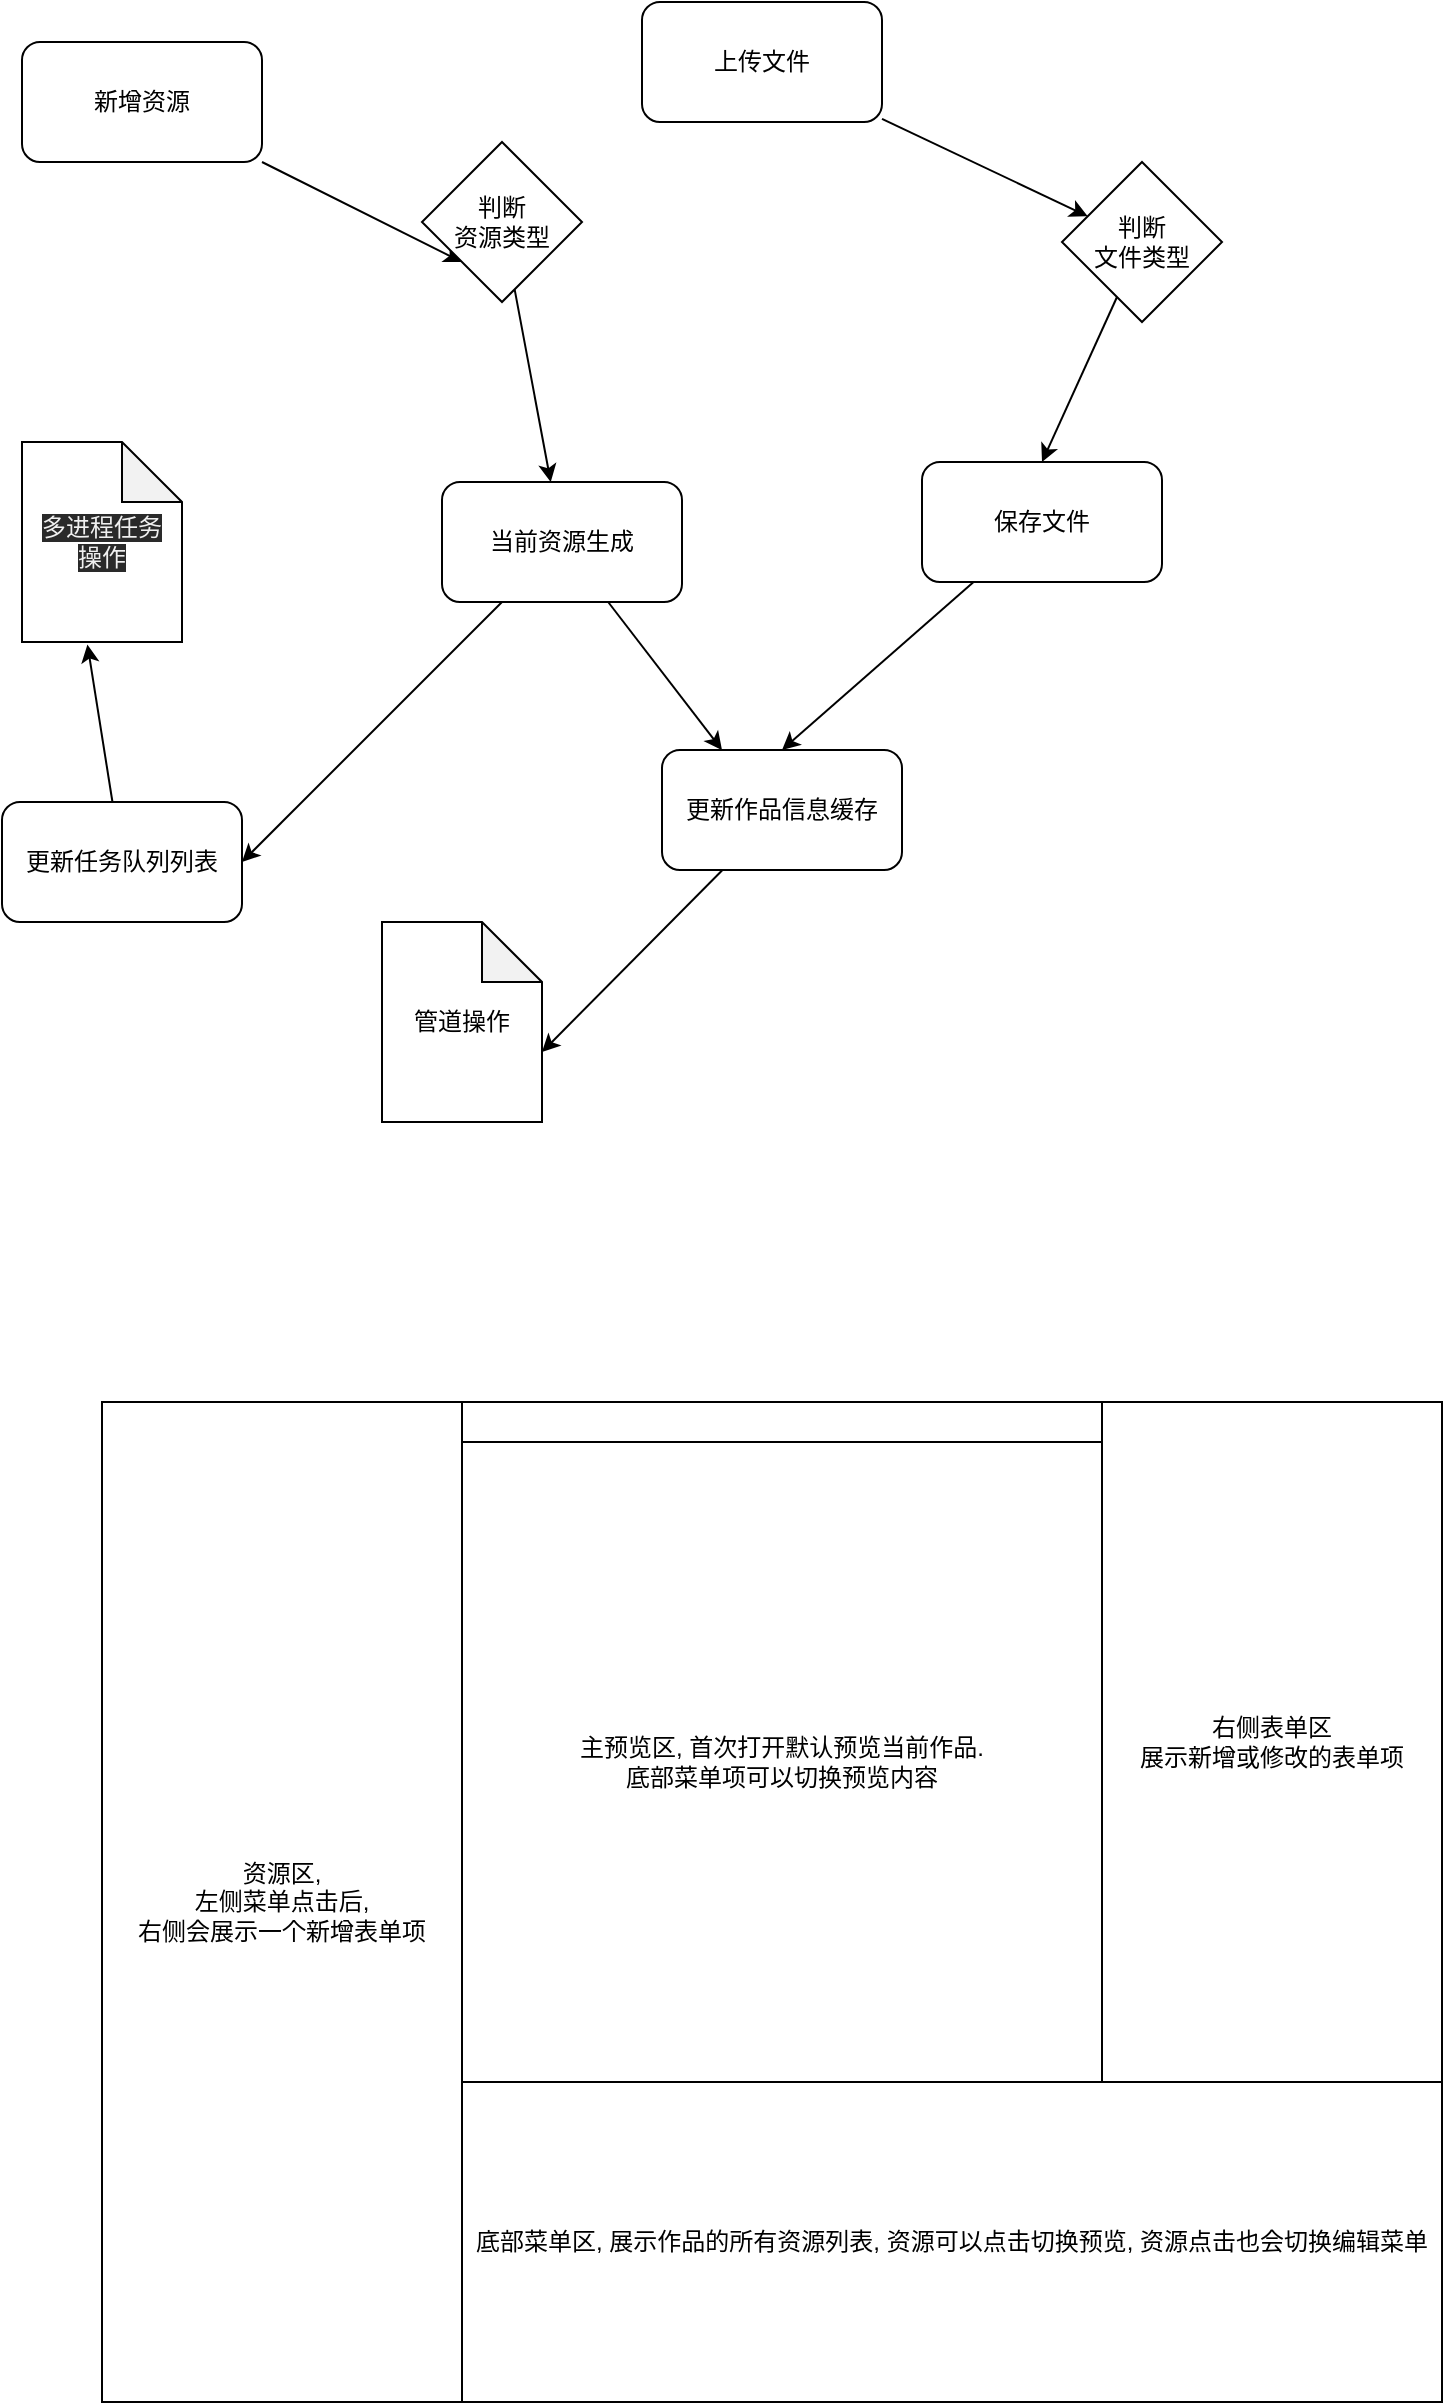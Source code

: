 <mxfile>
    <diagram id="HxDAMuxvc7gUuh7hg-CQ" name="第 1 页">
        <mxGraphModel dx="2462" dy="1015" grid="1" gridSize="10" guides="1" tooltips="1" connect="1" arrows="1" fold="1" page="1" pageScale="1" pageWidth="827" pageHeight="1169" math="0" shadow="0">
            <root>
                <mxCell id="0"/>
                <mxCell id="1" parent="0"/>
                <mxCell id="7" value="" style="edgeStyle=none;html=1;" edge="1" parent="1" source="2" target="4">
                    <mxGeometry relative="1" as="geometry"/>
                </mxCell>
                <mxCell id="2" value="上传文件" style="rounded=1;whiteSpace=wrap;html=1;" vertex="1" parent="1">
                    <mxGeometry x="-450" y="180" width="120" height="60" as="geometry"/>
                </mxCell>
                <mxCell id="29" style="edgeStyle=none;html=1;entryX=0.5;entryY=0;entryDx=0;entryDy=0;" edge="1" parent="1" source="4" target="28">
                    <mxGeometry relative="1" as="geometry"/>
                </mxCell>
                <mxCell id="4" value="判断&lt;br&gt;文件类型" style="rhombus;whiteSpace=wrap;html=1;" vertex="1" parent="1">
                    <mxGeometry x="-240" y="260" width="80" height="80" as="geometry"/>
                </mxCell>
                <mxCell id="43" style="edgeStyle=none;html=1;entryX=0;entryY=0;entryDx=80;entryDy=65;entryPerimeter=0;" edge="1" parent="1" source="11" target="41">
                    <mxGeometry relative="1" as="geometry"/>
                </mxCell>
                <mxCell id="11" value="更新作品信息缓存" style="rounded=1;whiteSpace=wrap;html=1;" vertex="1" parent="1">
                    <mxGeometry x="-440" y="554" width="120" height="60" as="geometry"/>
                </mxCell>
                <mxCell id="44" style="edgeStyle=none;html=1;entryX=0;entryY=1;entryDx=0;entryDy=0;" edge="1" parent="1" source="14" target="16">
                    <mxGeometry relative="1" as="geometry"/>
                </mxCell>
                <mxCell id="14" value="新增资源" style="rounded=1;whiteSpace=wrap;html=1;" vertex="1" parent="1">
                    <mxGeometry x="-760" y="200" width="120" height="60" as="geometry"/>
                </mxCell>
                <mxCell id="20" style="edgeStyle=none;html=1;" edge="1" parent="1" source="16" target="17">
                    <mxGeometry relative="1" as="geometry"/>
                </mxCell>
                <mxCell id="16" value="判断&lt;br&gt;资源类型" style="rhombus;whiteSpace=wrap;html=1;" vertex="1" parent="1">
                    <mxGeometry x="-560" y="250" width="80" height="80" as="geometry"/>
                </mxCell>
                <mxCell id="21" style="edgeStyle=none;html=1;entryX=0.25;entryY=0;entryDx=0;entryDy=0;" edge="1" parent="1" source="17" target="11">
                    <mxGeometry relative="1" as="geometry">
                        <mxPoint x="-580.0" y="590" as="targetPoint"/>
                    </mxGeometry>
                </mxCell>
                <mxCell id="39" style="edgeStyle=none;html=1;entryX=1;entryY=0.5;entryDx=0;entryDy=0;" edge="1" parent="1" source="17" target="34">
                    <mxGeometry relative="1" as="geometry"/>
                </mxCell>
                <mxCell id="17" value="当前资源生成" style="rounded=1;whiteSpace=wrap;html=1;" vertex="1" parent="1">
                    <mxGeometry x="-550" y="420" width="120" height="60" as="geometry"/>
                </mxCell>
                <mxCell id="30" style="edgeStyle=none;html=1;entryX=0.5;entryY=0;entryDx=0;entryDy=0;" edge="1" parent="1" source="28" target="11">
                    <mxGeometry relative="1" as="geometry"/>
                </mxCell>
                <mxCell id="28" value="保存文件" style="rounded=1;whiteSpace=wrap;html=1;" vertex="1" parent="1">
                    <mxGeometry x="-310" y="410" width="120" height="60" as="geometry"/>
                </mxCell>
                <mxCell id="40" style="edgeStyle=none;html=1;entryX=0.409;entryY=1.013;entryDx=0;entryDy=0;entryPerimeter=0;" edge="1" parent="1" source="34" target="36">
                    <mxGeometry relative="1" as="geometry"/>
                </mxCell>
                <mxCell id="34" value="更新任务队列列表" style="rounded=1;whiteSpace=wrap;html=1;" vertex="1" parent="1">
                    <mxGeometry x="-770" y="580" width="120" height="60" as="geometry"/>
                </mxCell>
                <mxCell id="36" value="&#10;&#10;&lt;span style=&quot;color: rgb(240, 240, 240); font-family: helvetica; font-size: 12px; font-style: normal; font-weight: 400; letter-spacing: normal; text-align: center; text-indent: 0px; text-transform: none; word-spacing: 0px; background-color: rgb(42, 42, 42); display: inline; float: none;&quot;&gt;多进程任务&lt;/span&gt;&lt;br style=&quot;color: rgb(240, 240, 240); font-family: helvetica; font-size: 12px; font-style: normal; font-weight: 400; letter-spacing: normal; text-align: center; text-indent: 0px; text-transform: none; word-spacing: 0px; background-color: rgb(42, 42, 42);&quot;&gt;&lt;span style=&quot;color: rgb(240, 240, 240); font-family: helvetica; font-size: 12px; font-style: normal; font-weight: 400; letter-spacing: normal; text-align: center; text-indent: 0px; text-transform: none; word-spacing: 0px; background-color: rgb(42, 42, 42); display: inline; float: none;&quot;&gt;操作&lt;/span&gt;&#10;&#10;" style="shape=note;whiteSpace=wrap;html=1;backgroundOutline=1;darkOpacity=0.05;" vertex="1" parent="1">
                    <mxGeometry x="-760" y="400" width="80" height="100" as="geometry"/>
                </mxCell>
                <mxCell id="41" value="管道操作" style="shape=note;whiteSpace=wrap;html=1;backgroundOutline=1;darkOpacity=0.05;" vertex="1" parent="1">
                    <mxGeometry x="-580" y="640" width="80" height="100" as="geometry"/>
                </mxCell>
                <mxCell id="46" value="" style="rounded=0;whiteSpace=wrap;html=1;" vertex="1" parent="1">
                    <mxGeometry x="-720" y="880" width="670" height="500" as="geometry"/>
                </mxCell>
                <mxCell id="47" value="资源区,&lt;br&gt;左侧菜单点击后,&lt;br&gt;右侧会展示一个新增表单项" style="rounded=0;whiteSpace=wrap;html=1;" vertex="1" parent="1">
                    <mxGeometry x="-720" y="880" width="180" height="500" as="geometry"/>
                </mxCell>
                <mxCell id="48" value="主预览区, 首次打开默认预览当前作品.&lt;br&gt;底部菜单项可以切换预览内容" style="rounded=0;whiteSpace=wrap;html=1;" vertex="1" parent="1">
                    <mxGeometry x="-540" y="900" width="320" height="320" as="geometry"/>
                </mxCell>
                <mxCell id="49" value="右侧表单区&lt;br&gt;展示新增或修改的表单项" style="rounded=0;whiteSpace=wrap;html=1;" vertex="1" parent="1">
                    <mxGeometry x="-220" y="880" width="170" height="340" as="geometry"/>
                </mxCell>
                <mxCell id="50" value="底部菜单区, 展示作品的所有资源列表, 资源可以点击切换预览, 资源点击也会切换编辑菜单" style="rounded=0;whiteSpace=wrap;html=1;" vertex="1" parent="1">
                    <mxGeometry x="-540" y="1220" width="490" height="160" as="geometry"/>
                </mxCell>
            </root>
        </mxGraphModel>
    </diagram>
</mxfile>